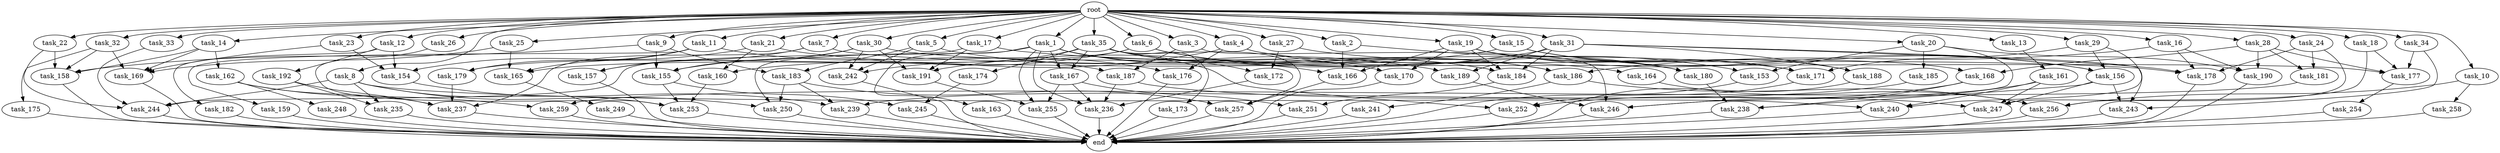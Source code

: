 digraph G {
  root [size="0.000000"];
  task_1 [size="1024.000000"];
  task_2 [size="1024.000000"];
  task_3 [size="1024.000000"];
  task_4 [size="1024.000000"];
  task_5 [size="1024.000000"];
  task_6 [size="1024.000000"];
  task_7 [size="1024.000000"];
  task_8 [size="1024.000000"];
  task_9 [size="1024.000000"];
  task_10 [size="1024.000000"];
  task_11 [size="1024.000000"];
  task_12 [size="1024.000000"];
  task_13 [size="1024.000000"];
  task_14 [size="1024.000000"];
  task_15 [size="1024.000000"];
  task_16 [size="1024.000000"];
  task_17 [size="1024.000000"];
  task_18 [size="1024.000000"];
  task_19 [size="1024.000000"];
  task_20 [size="1024.000000"];
  task_21 [size="1024.000000"];
  task_22 [size="1024.000000"];
  task_23 [size="1024.000000"];
  task_24 [size="1024.000000"];
  task_25 [size="1024.000000"];
  task_26 [size="1024.000000"];
  task_27 [size="1024.000000"];
  task_28 [size="1024.000000"];
  task_29 [size="1024.000000"];
  task_30 [size="1024.000000"];
  task_31 [size="1024.000000"];
  task_32 [size="1024.000000"];
  task_33 [size="1024.000000"];
  task_34 [size="1024.000000"];
  task_35 [size="1024.000000"];
  task_153 [size="1116691496960.000000"];
  task_154 [size="489626271744.000000"];
  task_155 [size="1073741824000.000000"];
  task_156 [size="1666447310848.000000"];
  task_157 [size="558345748480.000000"];
  task_158 [size="1623497637888.000000"];
  task_159 [size="420906795008.000000"];
  task_160 [size="352187318272.000000"];
  task_161 [size="214748364800.000000"];
  task_162 [size="549755813888.000000"];
  task_163 [size="309237645312.000000"];
  task_164 [size="858993459200.000000"];
  task_165 [size="1151051235328.000000"];
  task_166 [size="1700807049216.000000"];
  task_167 [size="386547056640.000000"];
  task_168 [size="558345748480.000000"];
  task_169 [size="1133871366144.000000"];
  task_170 [size="1005022347264.000000"];
  task_171 [size="1382979469312.000000"];
  task_172 [size="498216206336.000000"];
  task_173 [size="77309411328.000000"];
  task_174 [size="77309411328.000000"];
  task_175 [size="137438953472.000000"];
  task_176 [size="352187318272.000000"];
  task_177 [size="1271310319616.000000"];
  task_178 [size="1254130450432.000000"];
  task_179 [size="1279900254208.000000"];
  task_180 [size="1529008357376.000000"];
  task_181 [size="455266533376.000000"];
  task_182 [size="137438953472.000000"];
  task_183 [size="773094113280.000000"];
  task_184 [size="1941325217792.000000"];
  task_185 [size="695784701952.000000"];
  task_186 [size="1151051235328.000000"];
  task_187 [size="1279900254208.000000"];
  task_188 [size="730144440320.000000"];
  task_189 [size="1005022347264.000000"];
  task_190 [size="1331439861760.000000"];
  task_191 [size="1142461300736.000000"];
  task_192 [size="137438953472.000000"];
  task_235 [size="558345748480.000000"];
  task_236 [size="1752346656768.000000"];
  task_237 [size="1417339207680.000000"];
  task_238 [size="1486058684416.000000"];
  task_239 [size="1494648619008.000000"];
  task_240 [size="1829656068096.000000"];
  task_241 [size="420906795008.000000"];
  task_242 [size="910533066752.000000"];
  task_243 [size="1382979469312.000000"];
  task_244 [size="2138893713408.000000"];
  task_245 [size="455266533376.000000"];
  task_246 [size="2834678415360.000000"];
  task_247 [size="2611340115968.000000"];
  task_248 [size="549755813888.000000"];
  task_249 [size="695784701952.000000"];
  task_250 [size="1331439861760.000000"];
  task_251 [size="584115552256.000000"];
  task_252 [size="695784701952.000000"];
  task_253 [size="1185410973696.000000"];
  task_254 [size="420906795008.000000"];
  task_255 [size="1279900254208.000000"];
  task_256 [size="1546188226560.000000"];
  task_257 [size="429496729600.000000"];
  task_258 [size="214748364800.000000"];
  task_259 [size="764504178688.000000"];
  end [size="0.000000"];

  root -> task_1 [size="1.000000"];
  root -> task_2 [size="1.000000"];
  root -> task_3 [size="1.000000"];
  root -> task_4 [size="1.000000"];
  root -> task_5 [size="1.000000"];
  root -> task_6 [size="1.000000"];
  root -> task_7 [size="1.000000"];
  root -> task_8 [size="1.000000"];
  root -> task_9 [size="1.000000"];
  root -> task_10 [size="1.000000"];
  root -> task_11 [size="1.000000"];
  root -> task_12 [size="1.000000"];
  root -> task_13 [size="1.000000"];
  root -> task_14 [size="1.000000"];
  root -> task_15 [size="1.000000"];
  root -> task_16 [size="1.000000"];
  root -> task_17 [size="1.000000"];
  root -> task_18 [size="1.000000"];
  root -> task_19 [size="1.000000"];
  root -> task_20 [size="1.000000"];
  root -> task_21 [size="1.000000"];
  root -> task_22 [size="1.000000"];
  root -> task_23 [size="1.000000"];
  root -> task_24 [size="1.000000"];
  root -> task_25 [size="1.000000"];
  root -> task_26 [size="1.000000"];
  root -> task_27 [size="1.000000"];
  root -> task_28 [size="1.000000"];
  root -> task_29 [size="1.000000"];
  root -> task_30 [size="1.000000"];
  root -> task_31 [size="1.000000"];
  root -> task_32 [size="1.000000"];
  root -> task_33 [size="1.000000"];
  root -> task_34 [size="1.000000"];
  root -> task_35 [size="1.000000"];
  task_1 -> task_163 [size="301989888.000000"];
  task_1 -> task_166 [size="301989888.000000"];
  task_1 -> task_167 [size="301989888.000000"];
  task_1 -> task_170 [size="301989888.000000"];
  task_1 -> task_236 [size="301989888.000000"];
  task_1 -> task_244 [size="301989888.000000"];
  task_1 -> task_252 [size="301989888.000000"];
  task_1 -> task_255 [size="301989888.000000"];
  task_2 -> task_166 [size="679477248.000000"];
  task_2 -> task_180 [size="679477248.000000"];
  task_3 -> task_187 [size="838860800.000000"];
  task_3 -> task_246 [size="838860800.000000"];
  task_4 -> task_160 [size="134217728.000000"];
  task_4 -> task_168 [size="134217728.000000"];
  task_4 -> task_176 [size="134217728.000000"];
  task_4 -> task_180 [size="134217728.000000"];
  task_5 -> task_183 [size="679477248.000000"];
  task_5 -> task_189 [size="679477248.000000"];
  task_5 -> task_242 [size="679477248.000000"];
  task_6 -> task_155 [size="838860800.000000"];
  task_6 -> task_164 [size="838860800.000000"];
  task_6 -> task_179 [size="838860800.000000"];
  task_6 -> task_184 [size="838860800.000000"];
  task_6 -> task_186 [size="838860800.000000"];
  task_7 -> task_157 [size="411041792.000000"];
  task_7 -> task_177 [size="411041792.000000"];
  task_7 -> task_237 [size="411041792.000000"];
  task_8 -> task_235 [size="411041792.000000"];
  task_8 -> task_240 [size="411041792.000000"];
  task_8 -> task_244 [size="411041792.000000"];
  task_8 -> task_250 [size="411041792.000000"];
  task_8 -> task_253 [size="411041792.000000"];
  task_9 -> task_155 [size="75497472.000000"];
  task_9 -> task_158 [size="75497472.000000"];
  task_9 -> task_183 [size="75497472.000000"];
  task_10 -> task_256 [size="209715200.000000"];
  task_10 -> task_258 [size="209715200.000000"];
  task_11 -> task_159 [size="411041792.000000"];
  task_11 -> task_165 [size="411041792.000000"];
  task_11 -> task_179 [size="411041792.000000"];
  task_11 -> task_187 [size="411041792.000000"];
  task_12 -> task_154 [size="134217728.000000"];
  task_12 -> task_182 [size="134217728.000000"];
  task_12 -> task_192 [size="134217728.000000"];
  task_13 -> task_161 [size="209715200.000000"];
  task_14 -> task_158 [size="536870912.000000"];
  task_14 -> task_162 [size="536870912.000000"];
  task_14 -> task_169 [size="536870912.000000"];
  task_15 -> task_156 [size="411041792.000000"];
  task_15 -> task_165 [size="411041792.000000"];
  task_15 -> task_188 [size="411041792.000000"];
  task_16 -> task_178 [size="209715200.000000"];
  task_16 -> task_186 [size="209715200.000000"];
  task_16 -> task_190 [size="209715200.000000"];
  task_17 -> task_178 [size="679477248.000000"];
  task_17 -> task_191 [size="679477248.000000"];
  task_17 -> task_250 [size="679477248.000000"];
  task_18 -> task_177 [size="209715200.000000"];
  task_18 -> task_256 [size="209715200.000000"];
  task_19 -> task_156 [size="679477248.000000"];
  task_19 -> task_166 [size="679477248.000000"];
  task_19 -> task_170 [size="679477248.000000"];
  task_19 -> task_171 [size="679477248.000000"];
  task_19 -> task_180 [size="679477248.000000"];
  task_19 -> task_184 [size="679477248.000000"];
  task_20 -> task_153 [size="679477248.000000"];
  task_20 -> task_185 [size="679477248.000000"];
  task_20 -> task_190 [size="679477248.000000"];
  task_20 -> task_246 [size="679477248.000000"];
  task_21 -> task_154 [size="209715200.000000"];
  task_21 -> task_160 [size="209715200.000000"];
  task_21 -> task_176 [size="209715200.000000"];
  task_22 -> task_158 [size="838860800.000000"];
  task_22 -> task_244 [size="838860800.000000"];
  task_23 -> task_154 [size="134217728.000000"];
  task_23 -> task_169 [size="134217728.000000"];
  task_24 -> task_178 [size="33554432.000000"];
  task_24 -> task_181 [size="33554432.000000"];
  task_24 -> task_247 [size="33554432.000000"];
  task_25 -> task_165 [size="301989888.000000"];
  task_25 -> task_169 [size="301989888.000000"];
  task_26 -> task_253 [size="301989888.000000"];
  task_27 -> task_153 [size="411041792.000000"];
  task_27 -> task_172 [size="411041792.000000"];
  task_28 -> task_168 [size="411041792.000000"];
  task_28 -> task_177 [size="411041792.000000"];
  task_28 -> task_181 [size="411041792.000000"];
  task_28 -> task_190 [size="411041792.000000"];
  task_29 -> task_156 [size="536870912.000000"];
  task_29 -> task_171 [size="536870912.000000"];
  task_29 -> task_240 [size="536870912.000000"];
  task_30 -> task_155 [size="134217728.000000"];
  task_30 -> task_157 [size="134217728.000000"];
  task_30 -> task_171 [size="134217728.000000"];
  task_30 -> task_191 [size="134217728.000000"];
  task_30 -> task_242 [size="134217728.000000"];
  task_31 -> task_178 [size="301989888.000000"];
  task_31 -> task_184 [size="301989888.000000"];
  task_31 -> task_188 [size="301989888.000000"];
  task_31 -> task_189 [size="301989888.000000"];
  task_31 -> task_191 [size="301989888.000000"];
  task_31 -> task_243 [size="301989888.000000"];
  task_32 -> task_158 [size="134217728.000000"];
  task_32 -> task_169 [size="134217728.000000"];
  task_32 -> task_175 [size="134217728.000000"];
  task_33 -> task_244 [size="536870912.000000"];
  task_34 -> task_177 [size="209715200.000000"];
  task_34 -> task_243 [size="209715200.000000"];
  task_35 -> task_167 [size="75497472.000000"];
  task_35 -> task_172 [size="75497472.000000"];
  task_35 -> task_173 [size="75497472.000000"];
  task_35 -> task_174 [size="75497472.000000"];
  task_35 -> task_184 [size="75497472.000000"];
  task_35 -> task_186 [size="75497472.000000"];
  task_35 -> task_242 [size="75497472.000000"];
  task_35 -> task_257 [size="75497472.000000"];
  task_153 -> end [size="1.000000"];
  task_154 -> task_239 [size="411041792.000000"];
  task_155 -> task_245 [size="411041792.000000"];
  task_155 -> task_253 [size="411041792.000000"];
  task_156 -> task_238 [size="838860800.000000"];
  task_156 -> task_243 [size="838860800.000000"];
  task_156 -> task_247 [size="838860800.000000"];
  task_157 -> end [size="1.000000"];
  task_158 -> end [size="1.000000"];
  task_159 -> end [size="1.000000"];
  task_160 -> task_253 [size="33554432.000000"];
  task_161 -> task_240 [size="838860800.000000"];
  task_161 -> task_246 [size="838860800.000000"];
  task_161 -> task_247 [size="838860800.000000"];
  task_162 -> task_237 [size="536870912.000000"];
  task_162 -> task_248 [size="536870912.000000"];
  task_162 -> task_259 [size="536870912.000000"];
  task_163 -> end [size="1.000000"];
  task_164 -> task_256 [size="679477248.000000"];
  task_165 -> task_249 [size="679477248.000000"];
  task_166 -> task_257 [size="134217728.000000"];
  task_167 -> task_236 [size="536870912.000000"];
  task_167 -> task_251 [size="536870912.000000"];
  task_167 -> task_255 [size="536870912.000000"];
  task_168 -> task_238 [size="75497472.000000"];
  task_168 -> task_252 [size="75497472.000000"];
  task_169 -> end [size="1.000000"];
  task_170 -> end [size="1.000000"];
  task_171 -> task_252 [size="301989888.000000"];
  task_172 -> task_236 [size="33554432.000000"];
  task_173 -> end [size="1.000000"];
  task_174 -> task_245 [size="33554432.000000"];
  task_175 -> end [size="1.000000"];
  task_176 -> end [size="1.000000"];
  task_177 -> task_254 [size="411041792.000000"];
  task_178 -> end [size="1.000000"];
  task_179 -> task_237 [size="301989888.000000"];
  task_180 -> task_238 [size="536870912.000000"];
  task_181 -> task_259 [size="209715200.000000"];
  task_182 -> end [size="1.000000"];
  task_183 -> task_239 [size="209715200.000000"];
  task_183 -> task_250 [size="209715200.000000"];
  task_183 -> task_257 [size="209715200.000000"];
  task_184 -> task_251 [size="33554432.000000"];
  task_185 -> task_239 [size="838860800.000000"];
  task_186 -> task_241 [size="411041792.000000"];
  task_186 -> task_256 [size="411041792.000000"];
  task_187 -> task_236 [size="838860800.000000"];
  task_187 -> task_247 [size="838860800.000000"];
  task_188 -> end [size="1.000000"];
  task_189 -> task_246 [size="411041792.000000"];
  task_190 -> end [size="1.000000"];
  task_191 -> task_255 [size="411041792.000000"];
  task_192 -> task_235 [size="134217728.000000"];
  task_192 -> task_237 [size="134217728.000000"];
  task_235 -> end [size="1.000000"];
  task_236 -> end [size="1.000000"];
  task_237 -> end [size="1.000000"];
  task_238 -> end [size="1.000000"];
  task_239 -> end [size="1.000000"];
  task_240 -> end [size="1.000000"];
  task_241 -> end [size="1.000000"];
  task_242 -> end [size="1.000000"];
  task_243 -> end [size="1.000000"];
  task_244 -> end [size="1.000000"];
  task_245 -> end [size="1.000000"];
  task_246 -> end [size="1.000000"];
  task_247 -> end [size="1.000000"];
  task_248 -> end [size="1.000000"];
  task_249 -> end [size="1.000000"];
  task_250 -> end [size="1.000000"];
  task_251 -> end [size="1.000000"];
  task_252 -> end [size="1.000000"];
  task_253 -> end [size="1.000000"];
  task_254 -> end [size="1.000000"];
  task_255 -> end [size="1.000000"];
  task_256 -> end [size="1.000000"];
  task_257 -> end [size="1.000000"];
  task_258 -> end [size="1.000000"];
  task_259 -> end [size="1.000000"];
}
